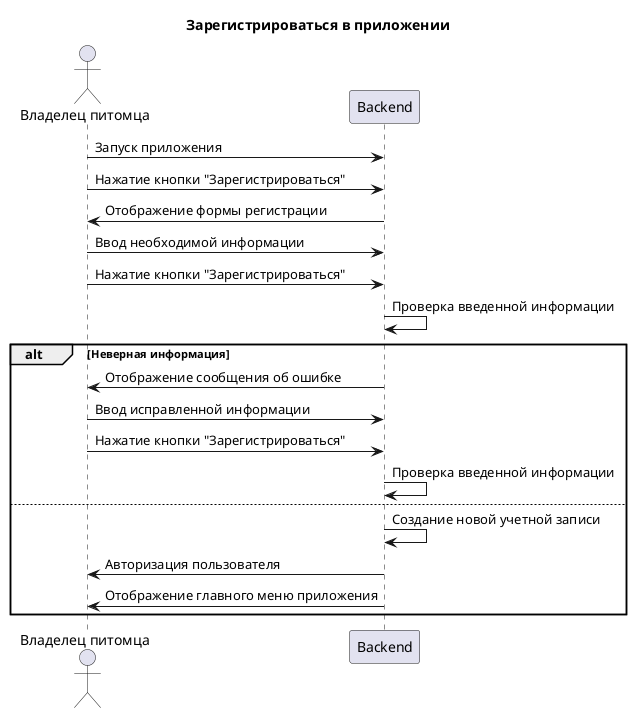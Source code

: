 @startuml
title Зарегистрироваться в приложении

actor "Владелец питомца" as guest
participant "Backend" as Backend

guest -> Backend: Запуск приложения
guest -> Backend: Нажатие кнопки "Зарегистрироваться"
Backend -> guest: Отображение формы регистрации
guest -> Backend: Ввод необходимой информации
guest -> Backend: Нажатие кнопки "Зарегистрироваться"
Backend -> Backend: Проверка введенной информации

alt Неверная информация
  Backend-> guest: Отображение сообщения об ошибке
  guest -> Backend: Ввод исправленной информации
  guest -> Backend: Нажатие кнопки "Зарегистрироваться"
  Backend -> Backend: Проверка введенной информации
else
  Backend -> Backend: Создание новой учетной записи
  Backend -> guest: Авторизация пользователя
  Backend -> guest: Отображение главного меню приложения
end
@enduml